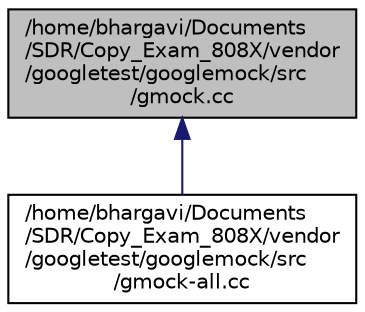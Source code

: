digraph "/home/bhargavi/Documents/SDR/Copy_Exam_808X/vendor/googletest/googlemock/src/gmock.cc"
{
  edge [fontname="Helvetica",fontsize="10",labelfontname="Helvetica",labelfontsize="10"];
  node [fontname="Helvetica",fontsize="10",shape=record];
  Node1 [label="/home/bhargavi/Documents\l/SDR/Copy_Exam_808X/vendor\l/googletest/googlemock/src\l/gmock.cc",height=0.2,width=0.4,color="black", fillcolor="grey75", style="filled", fontcolor="black"];
  Node1 -> Node2 [dir="back",color="midnightblue",fontsize="10",style="solid"];
  Node2 [label="/home/bhargavi/Documents\l/SDR/Copy_Exam_808X/vendor\l/googletest/googlemock/src\l/gmock-all.cc",height=0.2,width=0.4,color="black", fillcolor="white", style="filled",URL="$gmock-all_8cc.html"];
}

